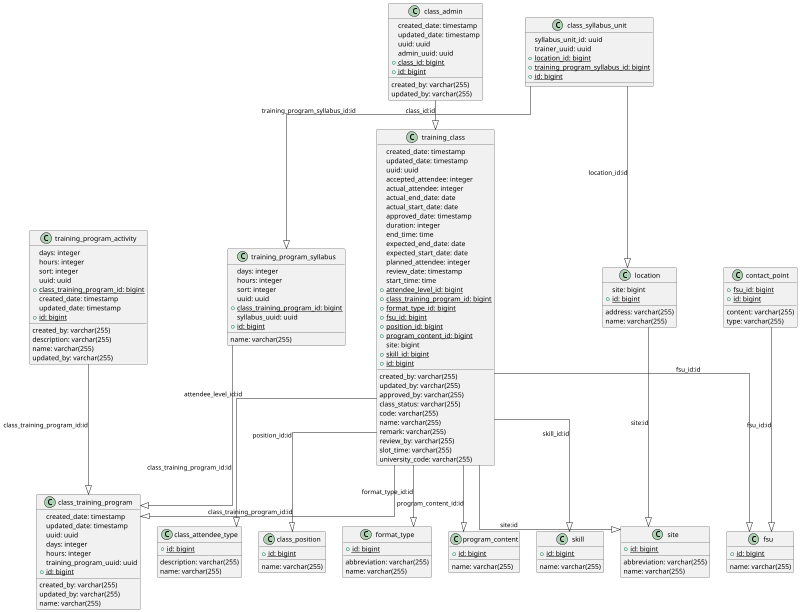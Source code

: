 
@startuml

scale 800 width

top to bottom direction
skinparam linetype ortho

class class_admin {
   created_by: varchar(255)
   created_date: timestamp
   updated_by: varchar(255)
   updated_date: timestamp
   uuid: uuid
   admin_uuid: uuid
   + {static} class_id: bigint
   + {static} id: bigint
}
class class_attendee_type {
   description: varchar(255)
   name: varchar(255)
   + {static} id: bigint
}
class class_position {
   name: varchar(255)
   + {static} id: bigint
}
class class_syllabus_unit {
   syllabus_unit_id: uuid
   trainer_uuid: uuid
   + {static} location_id: bigint
   + {static} training_program_syllabus_id: bigint
   + {static} id: bigint
}
class class_training_program {
   created_by: varchar(255)
   created_date: timestamp
   updated_by: varchar(255)
   updated_date: timestamp
   uuid: uuid
   days: integer
   hours: integer
   name: varchar(255)
   training_program_uuid: uuid
   + {static} id: bigint
}
class contact_point {
   content: varchar(255)
   type: varchar(255)
   + {static} fsu_id: bigint
   + {static} id: bigint
}
class format_type {
   abbreviation: varchar(255)
   name: varchar(255)
   + {static} id: bigint
}
class fsu {
   name: varchar(255)
   + {static} id: bigint
}
class location {
   address: varchar(255)
   name: varchar(255)
   site: bigint
   + {static} id: bigint
}
class program_content {
   name: varchar(255)
   + {static} id: bigint
}
class site {
   abbreviation: varchar(255)
   name: varchar(255)
   + {static} id: bigint
}
class skill {
   name: varchar(255)
   + {static} id: bigint
}
class training_class {
   created_by: varchar(255)
   created_date: timestamp
   updated_by: varchar(255)
   updated_date: timestamp
   uuid: uuid
   accepted_attendee: integer
   actual_attendee: integer
   actual_end_date: date
   actual_start_date: date
   approved_by: varchar(255)
   approved_date: timestamp
   class_status: varchar(255)
   code: varchar(255)
   duration: integer
   end_time: time
   expected_end_date: date
   expected_start_date: date
   name: varchar(255)
   planned_attendee: integer
   remark: varchar(255)
   review_by: varchar(255)
   review_date: timestamp
   slot_time: varchar(255)
   start_time: time
   university_code: varchar(255)
   + {static} attendee_level_id: bigint
   + {static} class_training_program_id: bigint
   + {static} format_type_id: bigint
   + {static} fsu_id: bigint
   + {static} position_id: bigint
   + {static} program_content_id: bigint
   site: bigint
   + {static} skill_id: bigint
   + {static} id: bigint
}
class training_program_activity {
   days: integer
   hours: integer
   sort: integer
   uuid: uuid
   + {static} class_training_program_id: bigint
   created_by: varchar(255)
   created_date: timestamp
   description: varchar(255)
   name: varchar(255)
   updated_by: varchar(255)
   updated_date: timestamp
   + {static} id: bigint
}
class training_program_syllabus {
   days: integer
   hours: integer
   sort: integer
   uuid: uuid
   + {static} class_training_program_id: bigint
   name: varchar(255)
   syllabus_uuid: uuid
   + {static} id: bigint
}

class_admin                -[plain]-^  training_class            : "class_id:id"
class_syllabus_unit        -[plain]-^  location                  : "location_id:id"
class_syllabus_unit        -[plain]-^  training_program_syllabus : "training_program_syllabus_id:id"
contact_point              -[plain]-^  fsu                       : "fsu_id:id"
location                   -[plain]-^  site                      : "site:id"
training_class             -[plain]-^  class_attendee_type       : "attendee_level_id:id"
training_class             -[plain]-^  class_position            : "position_id:id"
training_class             -[plain]-^  class_training_program    : "class_training_program_id:id"
training_class             -[plain]-^  format_type               : "format_type_id:id"
training_class             -[plain]-^  fsu                       : "fsu_id:id"
training_class             -[plain]-^  program_content           : "program_content_id:id"
training_class             -[plain]-^  site                      : "site:id"
training_class             -[plain]-^  skill                     : "skill_id:id"
training_program_activity  -[plain]-^  class_training_program    : "class_training_program_id:id"
training_program_syllabus  -[plain]-^  class_training_program    : "class_training_program_id:id"
@enduml
